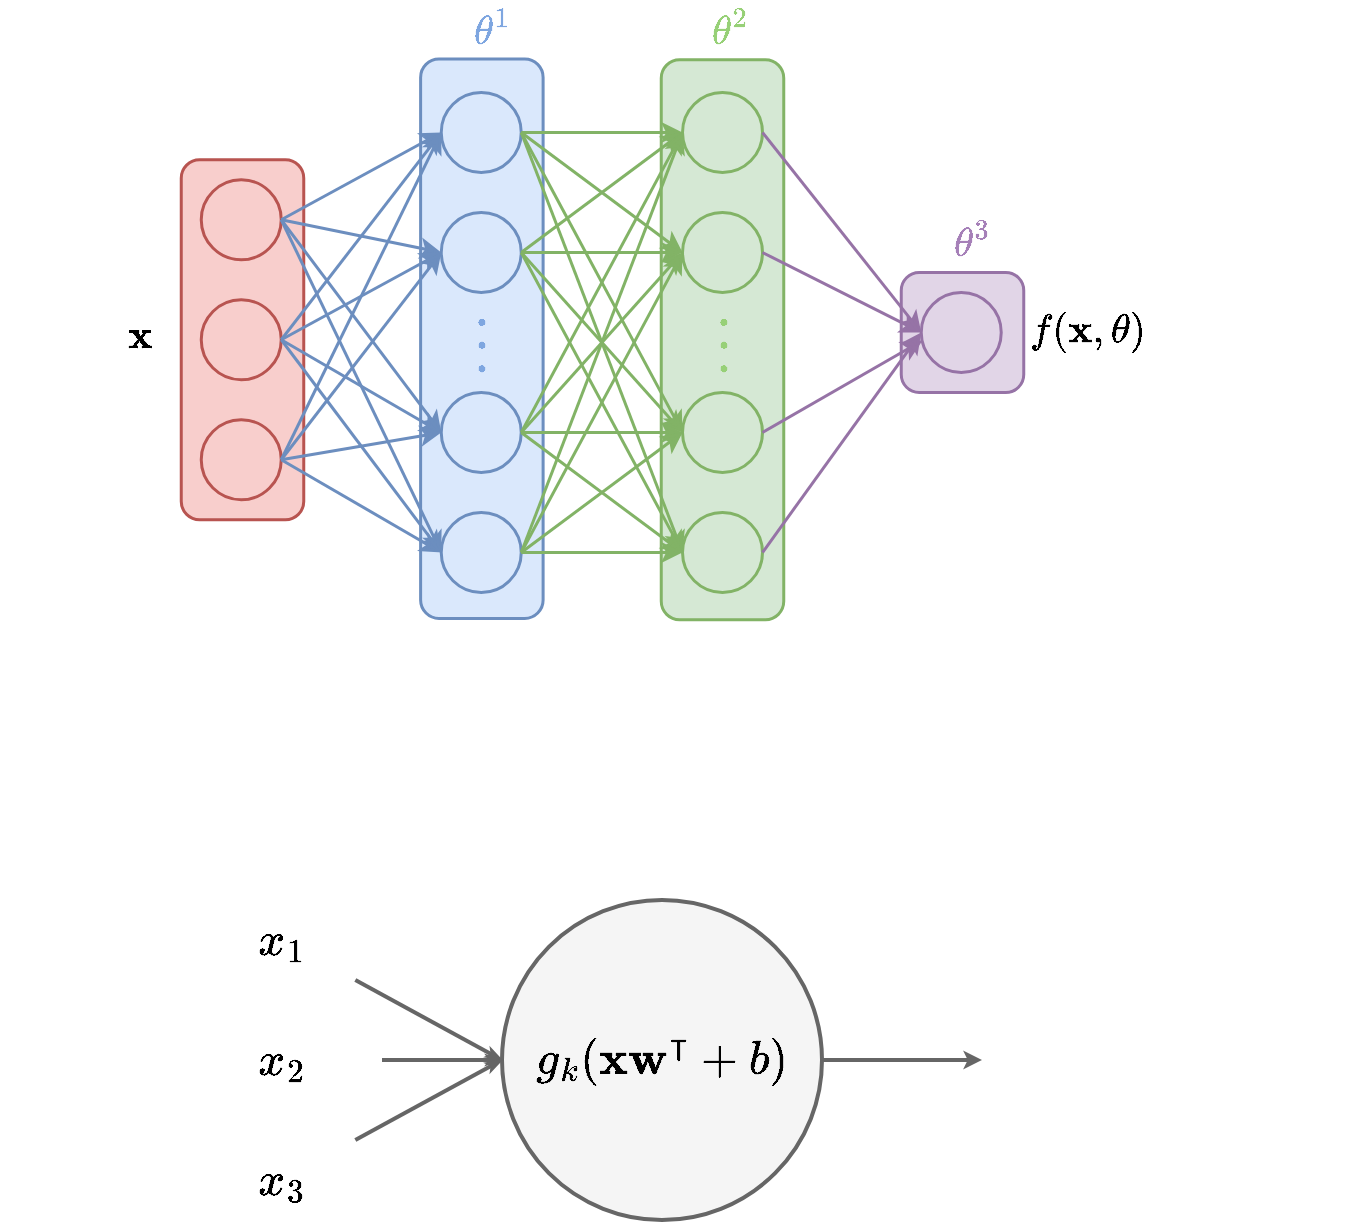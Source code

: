 <mxfile version="24.7.17">
  <diagram name="Page-1" id="l7RC5cIO4ZXs2lawZN6W">
    <mxGraphModel dx="1407" dy="548" grid="1" gridSize="10" guides="1" tooltips="1" connect="1" arrows="1" fold="1" page="1" pageScale="1" pageWidth="850" pageHeight="1100" math="1" shadow="0">
      <root>
        <mxCell id="0" />
        <mxCell id="1" parent="0" />
        <mxCell id="6_Il0YMkTOBaYCUi4Gbl-4" value="" style="rounded=1;whiteSpace=wrap;html=1;rotation=90;fillColor=#f8cecc;strokeColor=#b85450;strokeWidth=1.5;" vertex="1" parent="1">
          <mxGeometry x="100" y="209.01" width="180" height="61.25" as="geometry" />
        </mxCell>
        <mxCell id="6_Il0YMkTOBaYCUi4Gbl-1" value="" style="ellipse;whiteSpace=wrap;html=1;aspect=fixed;fillColor=#f8cecc;strokeColor=#b85450;strokeWidth=1.5;" vertex="1" parent="1">
          <mxGeometry x="169.37" y="159.63" width="40" height="40" as="geometry" />
        </mxCell>
        <mxCell id="6_Il0YMkTOBaYCUi4Gbl-2" value="" style="ellipse;whiteSpace=wrap;html=1;aspect=fixed;fillColor=#f8cecc;strokeColor=#b85450;strokeWidth=1.5;" vertex="1" parent="1">
          <mxGeometry x="169.37" y="219.63" width="40" height="40" as="geometry" />
        </mxCell>
        <mxCell id="6_Il0YMkTOBaYCUi4Gbl-3" value="" style="ellipse;whiteSpace=wrap;html=1;aspect=fixed;fillColor=#f8cecc;strokeColor=#b85450;strokeWidth=1.5;" vertex="1" parent="1">
          <mxGeometry x="169.37" y="279.63" width="40" height="40" as="geometry" />
        </mxCell>
        <mxCell id="6_Il0YMkTOBaYCUi4Gbl-5" value="" style="rounded=1;whiteSpace=wrap;html=1;rotation=90;fillColor=#dae8fc;strokeColor=#6c8ebf;strokeWidth=1.5;" vertex="1" parent="1">
          <mxGeometry x="169.84" y="208.49" width="279.68" height="61.25" as="geometry" />
        </mxCell>
        <mxCell id="6_Il0YMkTOBaYCUi4Gbl-6" value="" style="ellipse;whiteSpace=wrap;html=1;aspect=fixed;fillColor=#dae8fc;strokeColor=#6c8ebf;strokeWidth=1.5;" vertex="1" parent="1">
          <mxGeometry x="289.37" y="116" width="40" height="40" as="geometry" />
        </mxCell>
        <mxCell id="6_Il0YMkTOBaYCUi4Gbl-7" value="" style="ellipse;whiteSpace=wrap;html=1;aspect=fixed;fillColor=#dae8fc;strokeColor=#6c8ebf;strokeWidth=1.5;" vertex="1" parent="1">
          <mxGeometry x="289.37" y="176" width="40" height="40" as="geometry" />
        </mxCell>
        <mxCell id="6_Il0YMkTOBaYCUi4Gbl-8" value="" style="ellipse;whiteSpace=wrap;html=1;aspect=fixed;fillColor=#dae8fc;strokeColor=#6c8ebf;strokeWidth=1.5;" vertex="1" parent="1">
          <mxGeometry x="289.37" y="266" width="40" height="40" as="geometry" />
        </mxCell>
        <mxCell id="6_Il0YMkTOBaYCUi4Gbl-9" value="" style="ellipse;whiteSpace=wrap;html=1;aspect=fixed;fillColor=#dae8fc;strokeColor=#6c8ebf;strokeWidth=1.5;" vertex="1" parent="1">
          <mxGeometry x="289.37" y="326" width="40" height="40" as="geometry" />
        </mxCell>
        <mxCell id="6_Il0YMkTOBaYCUi4Gbl-10" value="" style="rounded=1;whiteSpace=wrap;html=1;rotation=90;fillColor=#d5e8d4;strokeColor=#82b366;strokeWidth=1.5;" vertex="1" parent="1">
          <mxGeometry x="290" y="209" width="280" height="61.25" as="geometry" />
        </mxCell>
        <mxCell id="6_Il0YMkTOBaYCUi4Gbl-11" value="" style="ellipse;whiteSpace=wrap;html=1;aspect=fixed;fillColor=#d5e8d4;strokeColor=#82b366;strokeWidth=1.5;" vertex="1" parent="1">
          <mxGeometry x="410" y="116" width="40" height="40" as="geometry" />
        </mxCell>
        <mxCell id="6_Il0YMkTOBaYCUi4Gbl-12" value="" style="ellipse;whiteSpace=wrap;html=1;aspect=fixed;fillColor=#d5e8d4;strokeColor=#82b366;strokeWidth=1.5;" vertex="1" parent="1">
          <mxGeometry x="410" y="176" width="40" height="40" as="geometry" />
        </mxCell>
        <mxCell id="6_Il0YMkTOBaYCUi4Gbl-13" value="" style="ellipse;whiteSpace=wrap;html=1;aspect=fixed;fillColor=#d5e8d4;strokeColor=#82b366;strokeWidth=1.5;" vertex="1" parent="1">
          <mxGeometry x="410" y="266" width="40" height="40" as="geometry" />
        </mxCell>
        <mxCell id="6_Il0YMkTOBaYCUi4Gbl-14" value="" style="ellipse;whiteSpace=wrap;html=1;aspect=fixed;fillColor=#d5e8d4;strokeColor=#82b366;strokeWidth=1.5;" vertex="1" parent="1">
          <mxGeometry x="410" y="326" width="40" height="40" as="geometry" />
        </mxCell>
        <mxCell id="6_Il0YMkTOBaYCUi4Gbl-15" value="$$\vdots$$" style="text;html=1;align=center;verticalAlign=middle;resizable=0;points=[];autosize=1;strokeColor=none;fillColor=none;fontColor=#7EA6E0;fontSize=24;" vertex="1" parent="1">
          <mxGeometry x="239.37" y="219.63" width="140" height="40" as="geometry" />
        </mxCell>
        <mxCell id="6_Il0YMkTOBaYCUi4Gbl-16" value="$$\vdots$$" style="text;html=1;align=center;verticalAlign=middle;resizable=0;points=[];autosize=1;strokeColor=none;fillColor=none;fontColor=#97D077;fontSize=24;" vertex="1" parent="1">
          <mxGeometry x="360" y="219.63" width="140" height="40" as="geometry" />
        </mxCell>
        <mxCell id="6_Il0YMkTOBaYCUi4Gbl-17" value="" style="rounded=1;whiteSpace=wrap;html=1;rotation=90;fillColor=#e1d5e7;strokeColor=#9673a6;strokeWidth=1.5;" vertex="1" parent="1">
          <mxGeometry x="520" y="205.38" width="60" height="61.25" as="geometry" />
        </mxCell>
        <mxCell id="6_Il0YMkTOBaYCUi4Gbl-19" value="" style="ellipse;whiteSpace=wrap;html=1;aspect=fixed;fillColor=#e1d5e7;strokeColor=#9673a6;strokeWidth=1.5;" vertex="1" parent="1">
          <mxGeometry x="529.37" y="216" width="40" height="40" as="geometry" />
        </mxCell>
        <mxCell id="6_Il0YMkTOBaYCUi4Gbl-21" style="rounded=0;orthogonalLoop=1;jettySize=auto;html=1;exitX=1;exitY=0.5;exitDx=0;exitDy=0;entryX=0;entryY=0.5;entryDx=0;entryDy=0;fillColor=#dae8fc;strokeColor=#6c8ebf;strokeWidth=1.5;" edge="1" parent="1" source="6_Il0YMkTOBaYCUi4Gbl-1" target="6_Il0YMkTOBaYCUi4Gbl-6">
          <mxGeometry relative="1" as="geometry" />
        </mxCell>
        <mxCell id="6_Il0YMkTOBaYCUi4Gbl-22" style="rounded=0;orthogonalLoop=1;jettySize=auto;html=1;exitX=1;exitY=0.5;exitDx=0;exitDy=0;entryX=0;entryY=0.5;entryDx=0;entryDy=0;fillColor=#dae8fc;strokeColor=#6c8ebf;strokeWidth=1.5;" edge="1" parent="1" source="6_Il0YMkTOBaYCUi4Gbl-1" target="6_Il0YMkTOBaYCUi4Gbl-7">
          <mxGeometry relative="1" as="geometry" />
        </mxCell>
        <mxCell id="6_Il0YMkTOBaYCUi4Gbl-23" style="rounded=0;orthogonalLoop=1;jettySize=auto;html=1;exitX=1;exitY=0.5;exitDx=0;exitDy=0;entryX=0;entryY=0.5;entryDx=0;entryDy=0;fillColor=#dae8fc;strokeColor=#6c8ebf;strokeWidth=1.5;" edge="1" parent="1" source="6_Il0YMkTOBaYCUi4Gbl-1" target="6_Il0YMkTOBaYCUi4Gbl-8">
          <mxGeometry relative="1" as="geometry" />
        </mxCell>
        <mxCell id="6_Il0YMkTOBaYCUi4Gbl-24" style="rounded=0;orthogonalLoop=1;jettySize=auto;html=1;exitX=1;exitY=0.5;exitDx=0;exitDy=0;entryX=0;entryY=0.5;entryDx=0;entryDy=0;fillColor=#dae8fc;strokeColor=#6c8ebf;strokeWidth=1.5;" edge="1" parent="1" source="6_Il0YMkTOBaYCUi4Gbl-1" target="6_Il0YMkTOBaYCUi4Gbl-9">
          <mxGeometry relative="1" as="geometry" />
        </mxCell>
        <mxCell id="6_Il0YMkTOBaYCUi4Gbl-25" style="rounded=0;orthogonalLoop=1;jettySize=auto;html=1;exitX=1;exitY=0.5;exitDx=0;exitDy=0;entryX=0;entryY=0.5;entryDx=0;entryDy=0;fillColor=#dae8fc;strokeColor=#6c8ebf;strokeWidth=1.5;" edge="1" parent="1" source="6_Il0YMkTOBaYCUi4Gbl-2" target="6_Il0YMkTOBaYCUi4Gbl-6">
          <mxGeometry relative="1" as="geometry" />
        </mxCell>
        <mxCell id="6_Il0YMkTOBaYCUi4Gbl-26" style="rounded=0;orthogonalLoop=1;jettySize=auto;html=1;exitX=1;exitY=0.5;exitDx=0;exitDy=0;entryX=0;entryY=0.5;entryDx=0;entryDy=0;fillColor=#dae8fc;strokeColor=#6c8ebf;strokeWidth=1.5;" edge="1" parent="1" source="6_Il0YMkTOBaYCUi4Gbl-2" target="6_Il0YMkTOBaYCUi4Gbl-7">
          <mxGeometry relative="1" as="geometry" />
        </mxCell>
        <mxCell id="6_Il0YMkTOBaYCUi4Gbl-27" style="rounded=0;orthogonalLoop=1;jettySize=auto;html=1;exitX=1;exitY=0.5;exitDx=0;exitDy=0;entryX=0;entryY=0.5;entryDx=0;entryDy=0;fillColor=#dae8fc;strokeColor=#6c8ebf;strokeWidth=1.5;" edge="1" parent="1" source="6_Il0YMkTOBaYCUi4Gbl-2" target="6_Il0YMkTOBaYCUi4Gbl-8">
          <mxGeometry relative="1" as="geometry" />
        </mxCell>
        <mxCell id="6_Il0YMkTOBaYCUi4Gbl-28" style="rounded=0;orthogonalLoop=1;jettySize=auto;html=1;exitX=1;exitY=0.5;exitDx=0;exitDy=0;entryX=0;entryY=0.5;entryDx=0;entryDy=0;fillColor=#dae8fc;strokeColor=#6c8ebf;strokeWidth=1.5;" edge="1" parent="1" source="6_Il0YMkTOBaYCUi4Gbl-2" target="6_Il0YMkTOBaYCUi4Gbl-9">
          <mxGeometry relative="1" as="geometry" />
        </mxCell>
        <mxCell id="6_Il0YMkTOBaYCUi4Gbl-29" style="rounded=0;orthogonalLoop=1;jettySize=auto;html=1;exitX=1;exitY=0.5;exitDx=0;exitDy=0;entryX=0;entryY=0.5;entryDx=0;entryDy=0;fillColor=#dae8fc;strokeColor=#6c8ebf;strokeWidth=1.5;" edge="1" parent="1" source="6_Il0YMkTOBaYCUi4Gbl-3" target="6_Il0YMkTOBaYCUi4Gbl-6">
          <mxGeometry relative="1" as="geometry" />
        </mxCell>
        <mxCell id="6_Il0YMkTOBaYCUi4Gbl-30" style="rounded=0;orthogonalLoop=1;jettySize=auto;html=1;exitX=1;exitY=0.5;exitDx=0;exitDy=0;entryX=0;entryY=0.5;entryDx=0;entryDy=0;fillColor=#dae8fc;strokeColor=#6c8ebf;strokeWidth=1.5;" edge="1" parent="1" source="6_Il0YMkTOBaYCUi4Gbl-3" target="6_Il0YMkTOBaYCUi4Gbl-7">
          <mxGeometry relative="1" as="geometry" />
        </mxCell>
        <mxCell id="6_Il0YMkTOBaYCUi4Gbl-31" style="rounded=0;orthogonalLoop=1;jettySize=auto;html=1;exitX=1;exitY=0.5;exitDx=0;exitDy=0;entryX=0;entryY=0.5;entryDx=0;entryDy=0;fillColor=#dae8fc;strokeColor=#6c8ebf;strokeWidth=1.5;" edge="1" parent="1" source="6_Il0YMkTOBaYCUi4Gbl-3" target="6_Il0YMkTOBaYCUi4Gbl-8">
          <mxGeometry relative="1" as="geometry" />
        </mxCell>
        <mxCell id="6_Il0YMkTOBaYCUi4Gbl-32" style="rounded=0;orthogonalLoop=1;jettySize=auto;html=1;exitX=1;exitY=0.5;exitDx=0;exitDy=0;entryX=0;entryY=0.5;entryDx=0;entryDy=0;fillColor=#dae8fc;strokeColor=#6c8ebf;strokeWidth=1.5;" edge="1" parent="1" source="6_Il0YMkTOBaYCUi4Gbl-3" target="6_Il0YMkTOBaYCUi4Gbl-9">
          <mxGeometry relative="1" as="geometry" />
        </mxCell>
        <mxCell id="6_Il0YMkTOBaYCUi4Gbl-33" style="rounded=0;orthogonalLoop=1;jettySize=auto;html=1;exitX=1;exitY=0.5;exitDx=0;exitDy=0;entryX=0;entryY=0.5;entryDx=0;entryDy=0;fillColor=#d5e8d4;strokeColor=#82b366;strokeWidth=1.5;" edge="1" parent="1" source="6_Il0YMkTOBaYCUi4Gbl-6" target="6_Il0YMkTOBaYCUi4Gbl-11">
          <mxGeometry relative="1" as="geometry" />
        </mxCell>
        <mxCell id="6_Il0YMkTOBaYCUi4Gbl-34" style="rounded=0;orthogonalLoop=1;jettySize=auto;html=1;exitX=1;exitY=0.5;exitDx=0;exitDy=0;entryX=0;entryY=0.5;entryDx=0;entryDy=0;fillColor=#d5e8d4;strokeColor=#82b366;strokeWidth=1.5;" edge="1" parent="1" source="6_Il0YMkTOBaYCUi4Gbl-6" target="6_Il0YMkTOBaYCUi4Gbl-12">
          <mxGeometry relative="1" as="geometry" />
        </mxCell>
        <mxCell id="6_Il0YMkTOBaYCUi4Gbl-35" style="rounded=0;orthogonalLoop=1;jettySize=auto;html=1;exitX=1;exitY=0.5;exitDx=0;exitDy=0;entryX=0;entryY=0.5;entryDx=0;entryDy=0;fillColor=#d5e8d4;strokeColor=#82b366;strokeWidth=1.5;" edge="1" parent="1" source="6_Il0YMkTOBaYCUi4Gbl-6" target="6_Il0YMkTOBaYCUi4Gbl-13">
          <mxGeometry relative="1" as="geometry" />
        </mxCell>
        <mxCell id="6_Il0YMkTOBaYCUi4Gbl-36" style="rounded=0;orthogonalLoop=1;jettySize=auto;html=1;exitX=1;exitY=0.5;exitDx=0;exitDy=0;entryX=0;entryY=0.5;entryDx=0;entryDy=0;fillColor=#d5e8d4;strokeColor=#82b366;strokeWidth=1.5;" edge="1" parent="1" source="6_Il0YMkTOBaYCUi4Gbl-6" target="6_Il0YMkTOBaYCUi4Gbl-14">
          <mxGeometry relative="1" as="geometry" />
        </mxCell>
        <mxCell id="6_Il0YMkTOBaYCUi4Gbl-37" style="rounded=0;orthogonalLoop=1;jettySize=auto;html=1;exitX=1;exitY=0.5;exitDx=0;exitDy=0;entryX=0;entryY=0.5;entryDx=0;entryDy=0;fillColor=#d5e8d4;strokeColor=#82b366;strokeWidth=1.5;" edge="1" parent="1" source="6_Il0YMkTOBaYCUi4Gbl-7" target="6_Il0YMkTOBaYCUi4Gbl-11">
          <mxGeometry relative="1" as="geometry" />
        </mxCell>
        <mxCell id="6_Il0YMkTOBaYCUi4Gbl-38" style="rounded=0;orthogonalLoop=1;jettySize=auto;html=1;exitX=1;exitY=0.5;exitDx=0;exitDy=0;entryX=0;entryY=0.5;entryDx=0;entryDy=0;fillColor=#d5e8d4;strokeColor=#82b366;strokeWidth=1.5;" edge="1" parent="1" source="6_Il0YMkTOBaYCUi4Gbl-7" target="6_Il0YMkTOBaYCUi4Gbl-12">
          <mxGeometry relative="1" as="geometry" />
        </mxCell>
        <mxCell id="6_Il0YMkTOBaYCUi4Gbl-39" style="rounded=0;orthogonalLoop=1;jettySize=auto;html=1;exitX=1;exitY=0.5;exitDx=0;exitDy=0;entryX=0;entryY=0.5;entryDx=0;entryDy=0;fillColor=#d5e8d4;strokeColor=#82b366;strokeWidth=1.5;" edge="1" parent="1" source="6_Il0YMkTOBaYCUi4Gbl-7" target="6_Il0YMkTOBaYCUi4Gbl-13">
          <mxGeometry relative="1" as="geometry" />
        </mxCell>
        <mxCell id="6_Il0YMkTOBaYCUi4Gbl-40" style="rounded=0;orthogonalLoop=1;jettySize=auto;html=1;exitX=1;exitY=0.5;exitDx=0;exitDy=0;entryX=0;entryY=0.5;entryDx=0;entryDy=0;fillColor=#d5e8d4;strokeColor=#82b366;strokeWidth=1.5;" edge="1" parent="1" source="6_Il0YMkTOBaYCUi4Gbl-7" target="6_Il0YMkTOBaYCUi4Gbl-14">
          <mxGeometry relative="1" as="geometry" />
        </mxCell>
        <mxCell id="6_Il0YMkTOBaYCUi4Gbl-41" style="rounded=0;orthogonalLoop=1;jettySize=auto;html=1;exitX=1;exitY=0.5;exitDx=0;exitDy=0;entryX=0;entryY=0.5;entryDx=0;entryDy=0;fillColor=#d5e8d4;strokeColor=#82b366;strokeWidth=1.5;" edge="1" parent="1" source="6_Il0YMkTOBaYCUi4Gbl-8" target="6_Il0YMkTOBaYCUi4Gbl-11">
          <mxGeometry relative="1" as="geometry" />
        </mxCell>
        <mxCell id="6_Il0YMkTOBaYCUi4Gbl-42" style="rounded=0;orthogonalLoop=1;jettySize=auto;html=1;exitX=1;exitY=0.5;exitDx=0;exitDy=0;entryX=0;entryY=0.5;entryDx=0;entryDy=0;fillColor=#d5e8d4;strokeColor=#82b366;strokeWidth=1.5;" edge="1" parent="1" source="6_Il0YMkTOBaYCUi4Gbl-8" target="6_Il0YMkTOBaYCUi4Gbl-12">
          <mxGeometry relative="1" as="geometry" />
        </mxCell>
        <mxCell id="6_Il0YMkTOBaYCUi4Gbl-43" style="rounded=0;orthogonalLoop=1;jettySize=auto;html=1;exitX=1;exitY=0.5;exitDx=0;exitDy=0;entryX=0;entryY=0.5;entryDx=0;entryDy=0;fillColor=#d5e8d4;strokeColor=#82b366;strokeWidth=1.5;" edge="1" parent="1" source="6_Il0YMkTOBaYCUi4Gbl-8" target="6_Il0YMkTOBaYCUi4Gbl-13">
          <mxGeometry relative="1" as="geometry" />
        </mxCell>
        <mxCell id="6_Il0YMkTOBaYCUi4Gbl-44" style="rounded=0;orthogonalLoop=1;jettySize=auto;html=1;exitX=1;exitY=0.5;exitDx=0;exitDy=0;entryX=0;entryY=0.5;entryDx=0;entryDy=0;fillColor=#d5e8d4;strokeColor=#82b366;strokeWidth=1.5;" edge="1" parent="1" source="6_Il0YMkTOBaYCUi4Gbl-8" target="6_Il0YMkTOBaYCUi4Gbl-14">
          <mxGeometry relative="1" as="geometry" />
        </mxCell>
        <mxCell id="6_Il0YMkTOBaYCUi4Gbl-45" style="rounded=0;orthogonalLoop=1;jettySize=auto;html=1;exitX=1;exitY=0.5;exitDx=0;exitDy=0;entryX=0;entryY=0.5;entryDx=0;entryDy=0;fillColor=#d5e8d4;strokeColor=#82b366;strokeWidth=1.5;" edge="1" parent="1" source="6_Il0YMkTOBaYCUi4Gbl-9" target="6_Il0YMkTOBaYCUi4Gbl-11">
          <mxGeometry relative="1" as="geometry" />
        </mxCell>
        <mxCell id="6_Il0YMkTOBaYCUi4Gbl-46" style="rounded=0;orthogonalLoop=1;jettySize=auto;html=1;exitX=1;exitY=0.5;exitDx=0;exitDy=0;entryX=0;entryY=0.5;entryDx=0;entryDy=0;fillColor=#d5e8d4;strokeColor=#82b366;strokeWidth=1.5;" edge="1" parent="1" source="6_Il0YMkTOBaYCUi4Gbl-9" target="6_Il0YMkTOBaYCUi4Gbl-12">
          <mxGeometry relative="1" as="geometry" />
        </mxCell>
        <mxCell id="6_Il0YMkTOBaYCUi4Gbl-47" style="rounded=0;orthogonalLoop=1;jettySize=auto;html=1;exitX=1;exitY=0.5;exitDx=0;exitDy=0;entryX=0;entryY=0.5;entryDx=0;entryDy=0;fillColor=#d5e8d4;strokeColor=#82b366;strokeWidth=1.5;" edge="1" parent="1" source="6_Il0YMkTOBaYCUi4Gbl-9" target="6_Il0YMkTOBaYCUi4Gbl-13">
          <mxGeometry relative="1" as="geometry" />
        </mxCell>
        <mxCell id="6_Il0YMkTOBaYCUi4Gbl-48" style="rounded=0;orthogonalLoop=1;jettySize=auto;html=1;exitX=1;exitY=0.5;exitDx=0;exitDy=0;entryX=0;entryY=0.5;entryDx=0;entryDy=0;fillColor=#d5e8d4;strokeColor=#82b366;strokeWidth=1.5;" edge="1" parent="1" source="6_Il0YMkTOBaYCUi4Gbl-9" target="6_Il0YMkTOBaYCUi4Gbl-14">
          <mxGeometry relative="1" as="geometry" />
        </mxCell>
        <mxCell id="6_Il0YMkTOBaYCUi4Gbl-49" style="rounded=0;orthogonalLoop=1;jettySize=auto;html=1;exitX=1;exitY=0.5;exitDx=0;exitDy=0;entryX=0;entryY=0.5;entryDx=0;entryDy=0;fillColor=#e1d5e7;strokeColor=#9673a6;strokeWidth=1.5;" edge="1" parent="1" source="6_Il0YMkTOBaYCUi4Gbl-11" target="6_Il0YMkTOBaYCUi4Gbl-19">
          <mxGeometry relative="1" as="geometry" />
        </mxCell>
        <mxCell id="6_Il0YMkTOBaYCUi4Gbl-50" style="rounded=0;orthogonalLoop=1;jettySize=auto;html=1;exitX=1;exitY=0.5;exitDx=0;exitDy=0;entryX=0;entryY=0.5;entryDx=0;entryDy=0;fillColor=#e1d5e7;strokeColor=#9673a6;strokeWidth=1.5;" edge="1" parent="1" source="6_Il0YMkTOBaYCUi4Gbl-12" target="6_Il0YMkTOBaYCUi4Gbl-19">
          <mxGeometry relative="1" as="geometry" />
        </mxCell>
        <mxCell id="6_Il0YMkTOBaYCUi4Gbl-51" style="rounded=0;orthogonalLoop=1;jettySize=auto;html=1;exitX=1;exitY=0.5;exitDx=0;exitDy=0;fillColor=#e1d5e7;strokeColor=#9673a6;strokeWidth=1.5;" edge="1" parent="1" source="6_Il0YMkTOBaYCUi4Gbl-13">
          <mxGeometry relative="1" as="geometry">
            <mxPoint x="530" y="240" as="targetPoint" />
          </mxGeometry>
        </mxCell>
        <mxCell id="6_Il0YMkTOBaYCUi4Gbl-52" style="rounded=0;orthogonalLoop=1;jettySize=auto;html=1;exitX=1;exitY=0.5;exitDx=0;exitDy=0;entryX=0;entryY=0.5;entryDx=0;entryDy=0;fillColor=#e1d5e7;strokeColor=#9673a6;strokeWidth=1.5;" edge="1" parent="1" source="6_Il0YMkTOBaYCUi4Gbl-14" target="6_Il0YMkTOBaYCUi4Gbl-19">
          <mxGeometry relative="1" as="geometry" />
        </mxCell>
        <mxCell id="6_Il0YMkTOBaYCUi4Gbl-53" value="$$\mathbf{x}$$" style="text;html=1;align=center;verticalAlign=middle;resizable=0;points=[];autosize=1;strokeColor=none;fillColor=none;fontSize=17;" vertex="1" parent="1">
          <mxGeometry x="69.37" y="224.12" width="140" height="30" as="geometry" />
        </mxCell>
        <mxCell id="6_Il0YMkTOBaYCUi4Gbl-54" value="$$\mathbf{\theta}^1$$" style="text;html=1;align=center;verticalAlign=middle;resizable=0;points=[];autosize=1;strokeColor=none;fillColor=none;fontSize=17;fontColor=#7EA6E0;" vertex="1" parent="1">
          <mxGeometry x="220" y="70" width="190" height="30" as="geometry" />
        </mxCell>
        <mxCell id="6_Il0YMkTOBaYCUi4Gbl-55" value="$$\mathbf{\theta}^2$$" style="text;html=1;align=center;verticalAlign=middle;resizable=0;points=[];autosize=1;strokeColor=none;fillColor=none;fontSize=17;fontColor=#97D077;" vertex="1" parent="1">
          <mxGeometry x="339.37" y="70" width="190" height="30" as="geometry" />
        </mxCell>
        <mxCell id="6_Il0YMkTOBaYCUi4Gbl-56" value="$$\mathbf{\theta}^3$$" style="text;html=1;align=center;verticalAlign=middle;resizable=0;points=[];autosize=1;strokeColor=none;fillColor=none;fontSize=17;fontColor=#A680B8;" vertex="1" parent="1">
          <mxGeometry x="460" y="175.63" width="190" height="30" as="geometry" />
        </mxCell>
        <mxCell id="6_Il0YMkTOBaYCUi4Gbl-57" value="$$f(\mathbf{x}, \mathbf{\theta})$$" style="text;html=1;align=center;verticalAlign=middle;resizable=0;points=[];autosize=1;strokeColor=none;fillColor=none;fontSize=17;" vertex="1" parent="1">
          <mxGeometry x="477" y="221" width="270" height="30" as="geometry" />
        </mxCell>
        <mxCell id="6_Il0YMkTOBaYCUi4Gbl-58" value="" style="ellipse;whiteSpace=wrap;html=1;aspect=fixed;fillColor=#f5f5f5;fontColor=#333333;strokeColor=#666666;strokeWidth=2;" vertex="1" parent="1">
          <mxGeometry x="320" y="520" width="160" height="160" as="geometry" />
        </mxCell>
        <mxCell id="6_Il0YMkTOBaYCUi4Gbl-62" value="" style="rounded=0;orthogonalLoop=1;jettySize=auto;html=1;entryX=0;entryY=0.5;entryDx=0;entryDy=0;fillColor=#f5f5f5;strokeColor=#666666;strokeWidth=2;endSize=2;startSize=6;jumpSize=6;endArrow=classicThin;endFill=1;" edge="1" parent="1" source="6_Il0YMkTOBaYCUi4Gbl-59" target="6_Il0YMkTOBaYCUi4Gbl-58">
          <mxGeometry relative="1" as="geometry" />
        </mxCell>
        <mxCell id="6_Il0YMkTOBaYCUi4Gbl-59" value="$$x_1$$" style="text;html=1;align=center;verticalAlign=middle;resizable=0;points=[];autosize=1;strokeColor=none;fillColor=none;fontSize=20;" vertex="1" parent="1">
          <mxGeometry x="160" y="520" width="100" height="40" as="geometry" />
        </mxCell>
        <mxCell id="6_Il0YMkTOBaYCUi4Gbl-63" value="" style="rounded=0;orthogonalLoop=1;jettySize=auto;html=1;fillColor=#f5f5f5;strokeColor=#666666;strokeWidth=2;endSize=2;startSize=6;jumpSize=6;endArrow=classicThin;endFill=1;" edge="1" parent="1" source="6_Il0YMkTOBaYCUi4Gbl-60">
          <mxGeometry relative="1" as="geometry">
            <mxPoint x="320" y="600" as="targetPoint" />
          </mxGeometry>
        </mxCell>
        <mxCell id="6_Il0YMkTOBaYCUi4Gbl-60" value="$$x_2$$" style="text;html=1;align=center;verticalAlign=middle;resizable=0;points=[];autosize=1;strokeColor=none;fillColor=none;fontSize=20;" vertex="1" parent="1">
          <mxGeometry x="160" y="580" width="100" height="40" as="geometry" />
        </mxCell>
        <mxCell id="6_Il0YMkTOBaYCUi4Gbl-64" value="" style="rounded=0;orthogonalLoop=1;jettySize=auto;html=1;entryX=0;entryY=0.5;entryDx=0;entryDy=0;fillColor=#f5f5f5;strokeColor=#666666;strokeWidth=2;endSize=2;startSize=6;jumpSize=6;endArrow=classicThin;endFill=1;" edge="1" parent="1" source="6_Il0YMkTOBaYCUi4Gbl-61" target="6_Il0YMkTOBaYCUi4Gbl-58">
          <mxGeometry relative="1" as="geometry" />
        </mxCell>
        <mxCell id="6_Il0YMkTOBaYCUi4Gbl-61" value="$$x_3$$" style="text;html=1;align=center;verticalAlign=middle;resizable=0;points=[];autosize=1;strokeColor=none;fillColor=none;fontSize=20;" vertex="1" parent="1">
          <mxGeometry x="160" y="640" width="100" height="40" as="geometry" />
        </mxCell>
        <mxCell id="6_Il0YMkTOBaYCUi4Gbl-65" value="$$g_k(\mathbf{x}\mathbf{w}^\intercal + b)$$" style="text;align=center;verticalAlign=middle;resizable=1;points=[];autosize=1;strokeColor=none;fillColor=none;fontSize=20;html=1;spacing=2;spacingLeft=0;imageWidth=5;imageAspect=0;perimeter=none;expand=1;editable=1;movable=1;rotatable=1;deletable=1;locked=0;connectable=1;resizeWidth=1;" vertex="1" parent="1">
          <mxGeometry x="330.59" y="575" width="138.82" height="50" as="geometry" />
        </mxCell>
        <mxCell id="6_Il0YMkTOBaYCUi4Gbl-66" value="" style="endArrow=classic;html=1;rounded=0;exitX=1;exitY=0.5;exitDx=0;exitDy=0;fillColor=#f5f5f5;strokeColor=#666666;strokeWidth=2;endSize=3;" edge="1" parent="1" source="6_Il0YMkTOBaYCUi4Gbl-58">
          <mxGeometry width="50" height="50" relative="1" as="geometry">
            <mxPoint x="270" y="620" as="sourcePoint" />
            <mxPoint x="560" y="600" as="targetPoint" />
          </mxGeometry>
        </mxCell>
      </root>
    </mxGraphModel>
  </diagram>
</mxfile>

